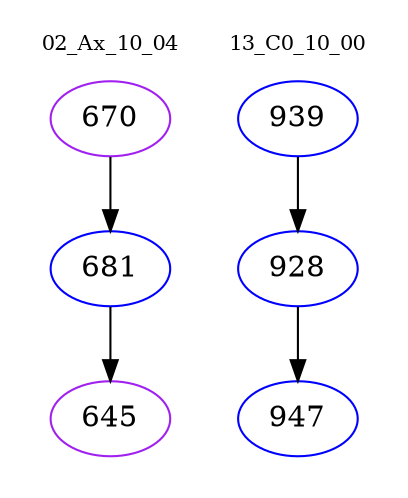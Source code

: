 digraph{
subgraph cluster_0 {
color = white
label = "02_Ax_10_04";
fontsize=10;
T0_670 [label="670", color="purple"]
T0_670 -> T0_681 [color="black"]
T0_681 [label="681", color="blue"]
T0_681 -> T0_645 [color="black"]
T0_645 [label="645", color="purple"]
}
subgraph cluster_1 {
color = white
label = "13_C0_10_00";
fontsize=10;
T1_939 [label="939", color="blue"]
T1_939 -> T1_928 [color="black"]
T1_928 [label="928", color="blue"]
T1_928 -> T1_947 [color="black"]
T1_947 [label="947", color="blue"]
}
}
